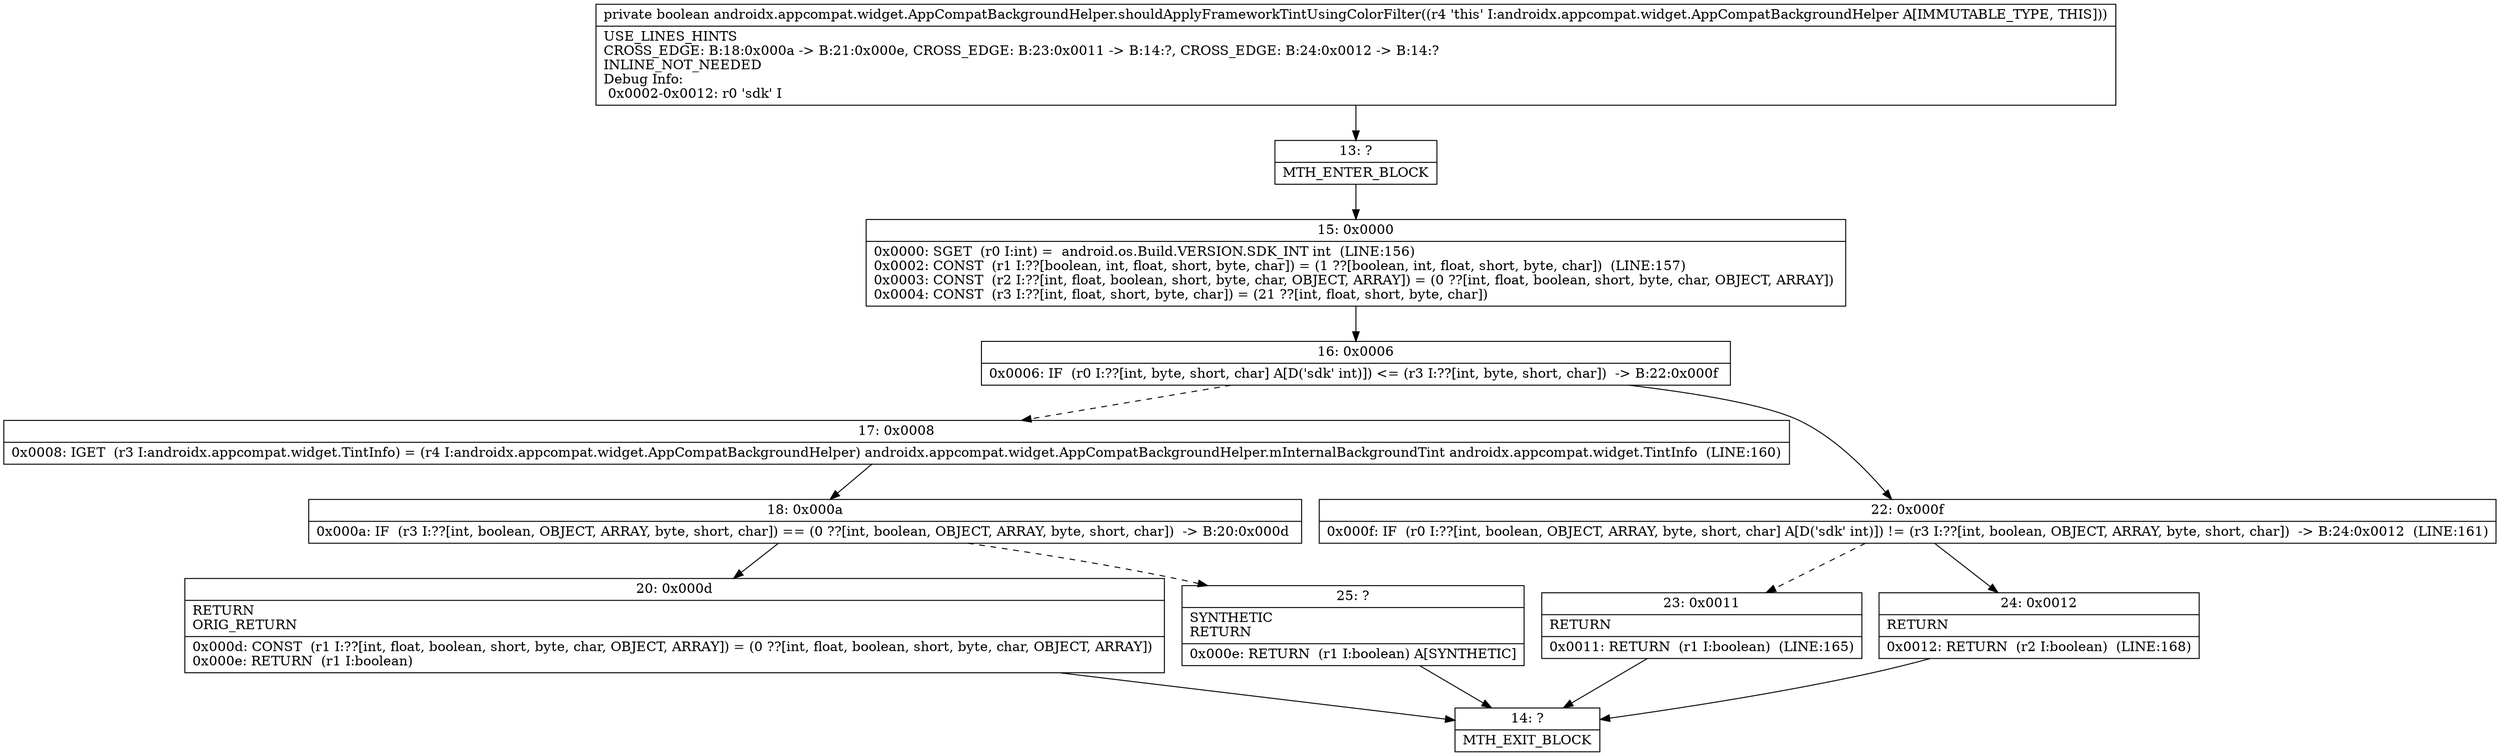 digraph "CFG forandroidx.appcompat.widget.AppCompatBackgroundHelper.shouldApplyFrameworkTintUsingColorFilter()Z" {
Node_13 [shape=record,label="{13\:\ ?|MTH_ENTER_BLOCK\l}"];
Node_15 [shape=record,label="{15\:\ 0x0000|0x0000: SGET  (r0 I:int) =  android.os.Build.VERSION.SDK_INT int  (LINE:156)\l0x0002: CONST  (r1 I:??[boolean, int, float, short, byte, char]) = (1 ??[boolean, int, float, short, byte, char])  (LINE:157)\l0x0003: CONST  (r2 I:??[int, float, boolean, short, byte, char, OBJECT, ARRAY]) = (0 ??[int, float, boolean, short, byte, char, OBJECT, ARRAY]) \l0x0004: CONST  (r3 I:??[int, float, short, byte, char]) = (21 ??[int, float, short, byte, char]) \l}"];
Node_16 [shape=record,label="{16\:\ 0x0006|0x0006: IF  (r0 I:??[int, byte, short, char] A[D('sdk' int)]) \<= (r3 I:??[int, byte, short, char])  \-\> B:22:0x000f \l}"];
Node_17 [shape=record,label="{17\:\ 0x0008|0x0008: IGET  (r3 I:androidx.appcompat.widget.TintInfo) = (r4 I:androidx.appcompat.widget.AppCompatBackgroundHelper) androidx.appcompat.widget.AppCompatBackgroundHelper.mInternalBackgroundTint androidx.appcompat.widget.TintInfo  (LINE:160)\l}"];
Node_18 [shape=record,label="{18\:\ 0x000a|0x000a: IF  (r3 I:??[int, boolean, OBJECT, ARRAY, byte, short, char]) == (0 ??[int, boolean, OBJECT, ARRAY, byte, short, char])  \-\> B:20:0x000d \l}"];
Node_20 [shape=record,label="{20\:\ 0x000d|RETURN\lORIG_RETURN\l|0x000d: CONST  (r1 I:??[int, float, boolean, short, byte, char, OBJECT, ARRAY]) = (0 ??[int, float, boolean, short, byte, char, OBJECT, ARRAY]) \l0x000e: RETURN  (r1 I:boolean) \l}"];
Node_14 [shape=record,label="{14\:\ ?|MTH_EXIT_BLOCK\l}"];
Node_25 [shape=record,label="{25\:\ ?|SYNTHETIC\lRETURN\l|0x000e: RETURN  (r1 I:boolean) A[SYNTHETIC]\l}"];
Node_22 [shape=record,label="{22\:\ 0x000f|0x000f: IF  (r0 I:??[int, boolean, OBJECT, ARRAY, byte, short, char] A[D('sdk' int)]) != (r3 I:??[int, boolean, OBJECT, ARRAY, byte, short, char])  \-\> B:24:0x0012  (LINE:161)\l}"];
Node_23 [shape=record,label="{23\:\ 0x0011|RETURN\l|0x0011: RETURN  (r1 I:boolean)  (LINE:165)\l}"];
Node_24 [shape=record,label="{24\:\ 0x0012|RETURN\l|0x0012: RETURN  (r2 I:boolean)  (LINE:168)\l}"];
MethodNode[shape=record,label="{private boolean androidx.appcompat.widget.AppCompatBackgroundHelper.shouldApplyFrameworkTintUsingColorFilter((r4 'this' I:androidx.appcompat.widget.AppCompatBackgroundHelper A[IMMUTABLE_TYPE, THIS]))  | USE_LINES_HINTS\lCROSS_EDGE: B:18:0x000a \-\> B:21:0x000e, CROSS_EDGE: B:23:0x0011 \-\> B:14:?, CROSS_EDGE: B:24:0x0012 \-\> B:14:?\lINLINE_NOT_NEEDED\lDebug Info:\l  0x0002\-0x0012: r0 'sdk' I\l}"];
MethodNode -> Node_13;Node_13 -> Node_15;
Node_15 -> Node_16;
Node_16 -> Node_17[style=dashed];
Node_16 -> Node_22;
Node_17 -> Node_18;
Node_18 -> Node_20;
Node_18 -> Node_25[style=dashed];
Node_20 -> Node_14;
Node_25 -> Node_14;
Node_22 -> Node_23[style=dashed];
Node_22 -> Node_24;
Node_23 -> Node_14;
Node_24 -> Node_14;
}

